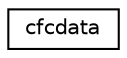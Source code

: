 digraph "Graphical Class Hierarchy"
{
  edge [fontname="Helvetica",fontsize="10",labelfontname="Helvetica",labelfontsize="10"];
  node [fontname="Helvetica",fontsize="10",shape=record];
  rankdir="LR";
  Node0 [label="cfcdata",height=0.2,width=0.4,color="black", fillcolor="white", style="filled",URL="$structcfcdata.html"];
}
